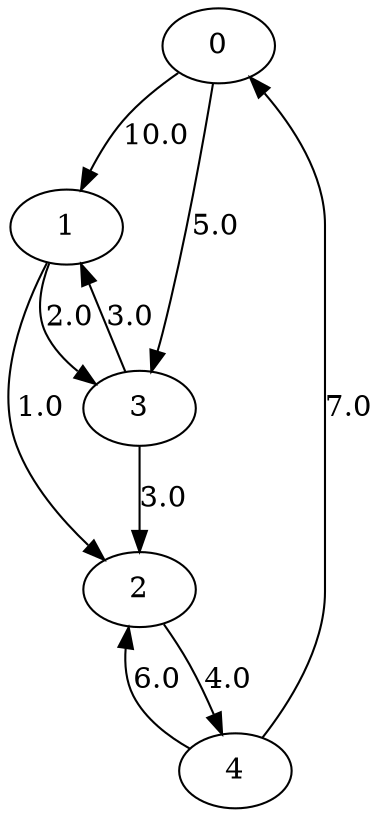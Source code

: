 digraph{
0 -> 1[label="10.0"];
0 -> 3[label="5.0"];
1 -> 3[label="2.0"];
1 -> 2[label="1.0"];
2 -> 4[label="4.0"];
3 -> 1[label="3.0"];
3 -> 2[label="3.0"];
4 -> 2[label="6.0"];
4 -> 0[label="7.0"];
}
